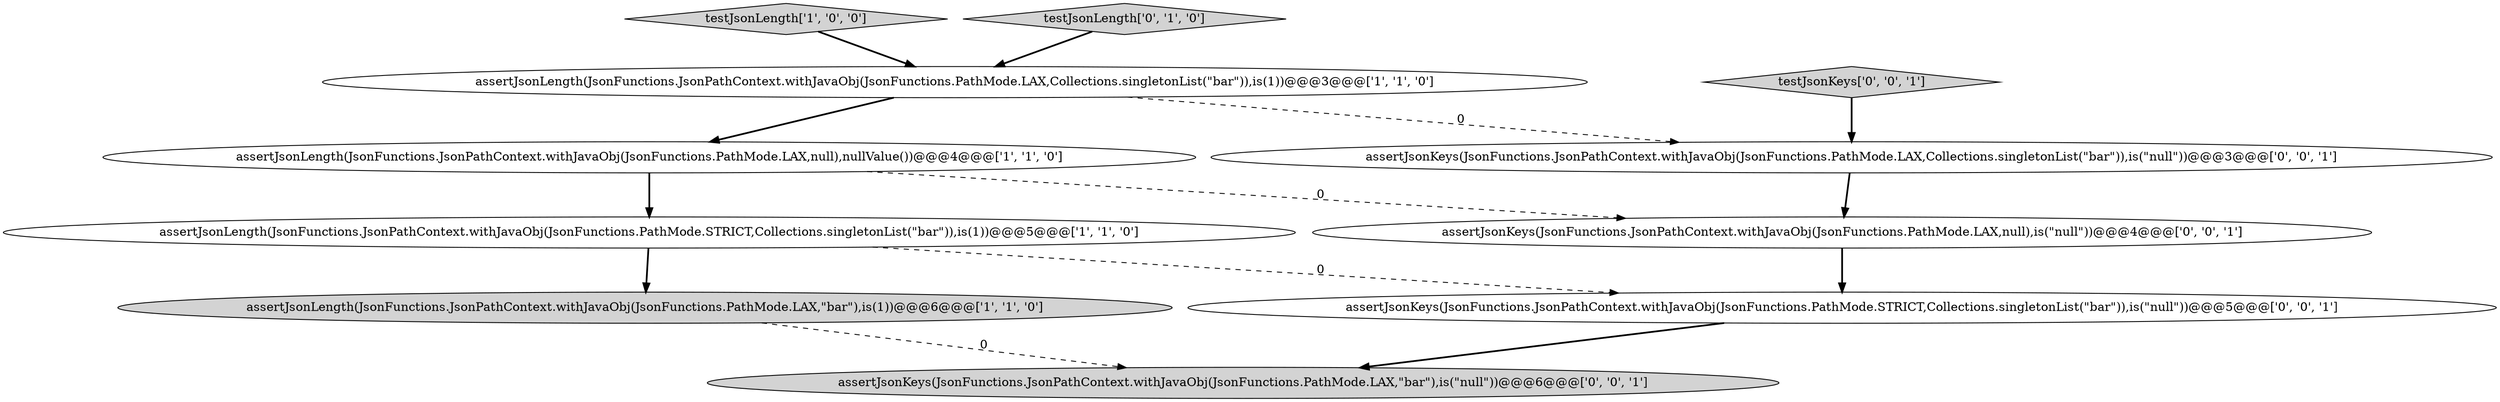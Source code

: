 digraph {
4 [style = filled, label = "testJsonLength['1', '0', '0']", fillcolor = lightgray, shape = diamond image = "AAA0AAABBB1BBB"];
0 [style = filled, label = "assertJsonLength(JsonFunctions.JsonPathContext.withJavaObj(JsonFunctions.PathMode.LAX,Collections.singletonList(\"bar\")),is(1))@@@3@@@['1', '1', '0']", fillcolor = white, shape = ellipse image = "AAA0AAABBB1BBB"];
3 [style = filled, label = "assertJsonLength(JsonFunctions.JsonPathContext.withJavaObj(JsonFunctions.PathMode.LAX,\"bar\"),is(1))@@@6@@@['1', '1', '0']", fillcolor = lightgray, shape = ellipse image = "AAA0AAABBB1BBB"];
1 [style = filled, label = "assertJsonLength(JsonFunctions.JsonPathContext.withJavaObj(JsonFunctions.PathMode.STRICT,Collections.singletonList(\"bar\")),is(1))@@@5@@@['1', '1', '0']", fillcolor = white, shape = ellipse image = "AAA0AAABBB1BBB"];
7 [style = filled, label = "assertJsonKeys(JsonFunctions.JsonPathContext.withJavaObj(JsonFunctions.PathMode.LAX,null),is(\"null\"))@@@4@@@['0', '0', '1']", fillcolor = white, shape = ellipse image = "AAA0AAABBB3BBB"];
5 [style = filled, label = "testJsonLength['0', '1', '0']", fillcolor = lightgray, shape = diamond image = "AAA0AAABBB2BBB"];
9 [style = filled, label = "testJsonKeys['0', '0', '1']", fillcolor = lightgray, shape = diamond image = "AAA0AAABBB3BBB"];
6 [style = filled, label = "assertJsonKeys(JsonFunctions.JsonPathContext.withJavaObj(JsonFunctions.PathMode.LAX,Collections.singletonList(\"bar\")),is(\"null\"))@@@3@@@['0', '0', '1']", fillcolor = white, shape = ellipse image = "AAA0AAABBB3BBB"];
2 [style = filled, label = "assertJsonLength(JsonFunctions.JsonPathContext.withJavaObj(JsonFunctions.PathMode.LAX,null),nullValue())@@@4@@@['1', '1', '0']", fillcolor = white, shape = ellipse image = "AAA0AAABBB1BBB"];
10 [style = filled, label = "assertJsonKeys(JsonFunctions.JsonPathContext.withJavaObj(JsonFunctions.PathMode.STRICT,Collections.singletonList(\"bar\")),is(\"null\"))@@@5@@@['0', '0', '1']", fillcolor = white, shape = ellipse image = "AAA0AAABBB3BBB"];
8 [style = filled, label = "assertJsonKeys(JsonFunctions.JsonPathContext.withJavaObj(JsonFunctions.PathMode.LAX,\"bar\"),is(\"null\"))@@@6@@@['0', '0', '1']", fillcolor = lightgray, shape = ellipse image = "AAA0AAABBB3BBB"];
1->3 [style = bold, label=""];
3->8 [style = dashed, label="0"];
9->6 [style = bold, label=""];
0->6 [style = dashed, label="0"];
1->10 [style = dashed, label="0"];
6->7 [style = bold, label=""];
5->0 [style = bold, label=""];
10->8 [style = bold, label=""];
2->7 [style = dashed, label="0"];
7->10 [style = bold, label=""];
2->1 [style = bold, label=""];
4->0 [style = bold, label=""];
0->2 [style = bold, label=""];
}
